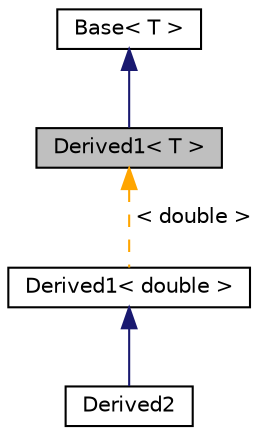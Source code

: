 digraph "Derived1&lt; T &gt;"
{
  edge [fontname="Helvetica",fontsize="10",labelfontname="Helvetica",labelfontsize="10"];
  node [fontname="Helvetica",fontsize="10",shape=record];
  Node0 [label="Derived1\< T \>",height=0.2,width=0.4,color="black", fillcolor="grey75", style="filled", fontcolor="black"];
  Node1 -> Node0 [dir="back",color="midnightblue",fontsize="10",style="solid",fontname="Helvetica"];
  Node1 [label="Base\< T \>",height=0.2,width=0.4,color="black", fillcolor="white", style="filled",URL="$d0/d05/struct_base.html"];
  Node0 -> Node2 [dir="back",color="orange",fontsize="10",style="dashed",label=" \< double \>" ,fontname="Helvetica"];
  Node2 [label="Derived1\< double \>",height=0.2,width=0.4,color="black", fillcolor="white", style="filled",URL="$d5/dbb/struct_derived1.html"];
  Node2 -> Node3 [dir="back",color="midnightblue",fontsize="10",style="solid",fontname="Helvetica"];
  Node3 [label="Derived2",height=0.2,width=0.4,color="black", fillcolor="white", style="filled",URL="$d1/d26/struct_derived2.html"];
}
